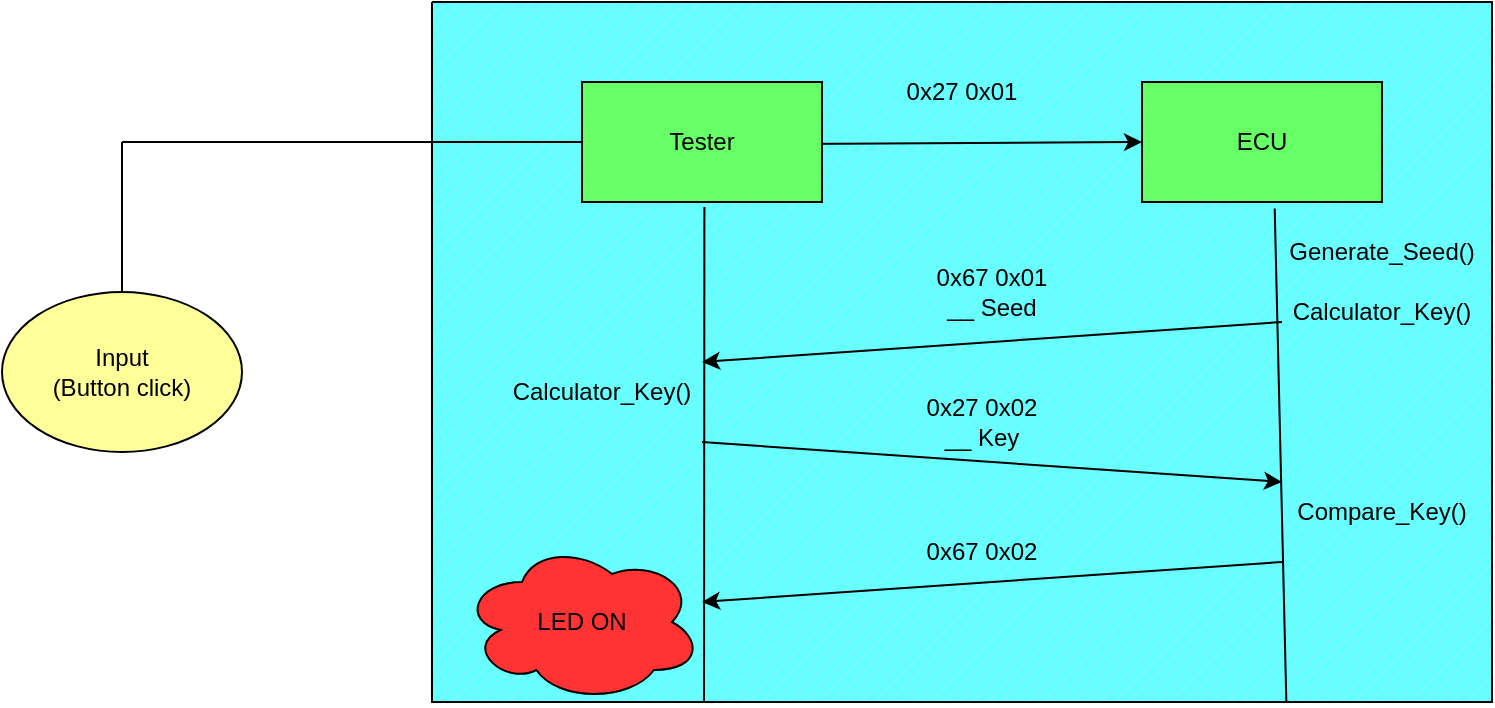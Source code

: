 <mxfile version="21.6.9" type="github">
  <diagram name="Trang-1" id="jjGZZlD5TDZRzaOvytbD">
    <mxGraphModel dx="1196" dy="601" grid="1" gridSize="10" guides="1" tooltips="1" connect="1" arrows="1" fold="1" page="1" pageScale="1" pageWidth="850" pageHeight="1100" math="0" shadow="0">
      <root>
        <mxCell id="0" />
        <mxCell id="1" parent="0" />
        <mxCell id="1ERzfKWdS9oomt9ef0mn-2" value="" style="verticalLabelPosition=bottom;verticalAlign=top;html=1;shape=mxgraph.basic.patternFillRect;fillStyle=diag;step=5;fillStrokeWidth=0.2;fillStrokeColor=#dddddd;fillColor=#66FFFF;" vertex="1" parent="1">
          <mxGeometry x="235" y="170" width="530" height="350" as="geometry" />
        </mxCell>
        <mxCell id="1ERzfKWdS9oomt9ef0mn-3" value="Input&lt;br&gt;(Button click)" style="ellipse;whiteSpace=wrap;html=1;fillColor=#FFFF99;" vertex="1" parent="1">
          <mxGeometry x="20" y="315" width="120" height="80" as="geometry" />
        </mxCell>
        <mxCell id="1ERzfKWdS9oomt9ef0mn-4" value="" style="endArrow=none;html=1;rounded=0;exitX=0.5;exitY=0;exitDx=0;exitDy=0;" edge="1" parent="1" source="1ERzfKWdS9oomt9ef0mn-3">
          <mxGeometry width="50" height="50" relative="1" as="geometry">
            <mxPoint x="400" y="330" as="sourcePoint" />
            <mxPoint x="80" y="240" as="targetPoint" />
          </mxGeometry>
        </mxCell>
        <mxCell id="1ERzfKWdS9oomt9ef0mn-5" value="" style="endArrow=none;html=1;rounded=0;" edge="1" parent="1">
          <mxGeometry width="50" height="50" relative="1" as="geometry">
            <mxPoint x="80" y="240" as="sourcePoint" />
            <mxPoint x="310" y="240" as="targetPoint" />
          </mxGeometry>
        </mxCell>
        <mxCell id="1ERzfKWdS9oomt9ef0mn-8" value="" style="endArrow=classic;html=1;rounded=0;exitX=0.338;exitY=0.203;exitDx=0;exitDy=0;exitPerimeter=0;entryX=0;entryY=0.5;entryDx=0;entryDy=0;" edge="1" parent="1" source="1ERzfKWdS9oomt9ef0mn-2" target="1ERzfKWdS9oomt9ef0mn-11">
          <mxGeometry width="50" height="50" relative="1" as="geometry">
            <mxPoint x="400" y="330" as="sourcePoint" />
            <mxPoint x="450" y="280" as="targetPoint" />
          </mxGeometry>
        </mxCell>
        <mxCell id="1ERzfKWdS9oomt9ef0mn-11" value="ECU" style="rounded=0;whiteSpace=wrap;html=1;fillColor=#66FF66;" vertex="1" parent="1">
          <mxGeometry x="590" y="210" width="120" height="60" as="geometry" />
        </mxCell>
        <mxCell id="1ERzfKWdS9oomt9ef0mn-12" value="Tester" style="rounded=0;whiteSpace=wrap;html=1;fillColor=#66FF66;" vertex="1" parent="1">
          <mxGeometry x="310" y="210" width="120" height="60" as="geometry" />
        </mxCell>
        <mxCell id="1ERzfKWdS9oomt9ef0mn-17" value="" style="endArrow=none;html=1;rounded=0;entryX=0.795;entryY=0.295;entryDx=0;entryDy=0;entryPerimeter=0;exitX=0.806;exitY=1.001;exitDx=0;exitDy=0;exitPerimeter=0;" edge="1" parent="1" source="1ERzfKWdS9oomt9ef0mn-2" target="1ERzfKWdS9oomt9ef0mn-2">
          <mxGeometry width="50" height="50" relative="1" as="geometry">
            <mxPoint x="382" y="530" as="sourcePoint" />
            <mxPoint x="379" y="278" as="targetPoint" />
          </mxGeometry>
        </mxCell>
        <mxCell id="1ERzfKWdS9oomt9ef0mn-18" value="0x27 0x01" style="text;html=1;strokeColor=none;fillColor=none;align=center;verticalAlign=middle;whiteSpace=wrap;rounded=0;" vertex="1" parent="1">
          <mxGeometry x="470" y="200" width="60" height="30" as="geometry" />
        </mxCell>
        <mxCell id="1ERzfKWdS9oomt9ef0mn-19" value="Generate_Seed()" style="text;html=1;strokeColor=none;fillColor=none;align=center;verticalAlign=middle;whiteSpace=wrap;rounded=0;" vertex="1" parent="1">
          <mxGeometry x="680" y="280" width="60" height="30" as="geometry" />
        </mxCell>
        <mxCell id="1ERzfKWdS9oomt9ef0mn-20" value="Calculator_Key()" style="text;html=1;strokeColor=none;fillColor=none;align=center;verticalAlign=middle;whiteSpace=wrap;rounded=0;" vertex="1" parent="1">
          <mxGeometry x="680" y="310" width="60" height="30" as="geometry" />
        </mxCell>
        <mxCell id="1ERzfKWdS9oomt9ef0mn-21" value="" style="endArrow=classic;html=1;rounded=0;" edge="1" parent="1">
          <mxGeometry width="50" height="50" relative="1" as="geometry">
            <mxPoint x="660" y="330" as="sourcePoint" />
            <mxPoint x="370" y="350" as="targetPoint" />
          </mxGeometry>
        </mxCell>
        <mxCell id="1ERzfKWdS9oomt9ef0mn-23" value="0x67 0x01 __ Seed" style="text;html=1;strokeColor=none;fillColor=none;align=center;verticalAlign=middle;whiteSpace=wrap;rounded=0;" vertex="1" parent="1">
          <mxGeometry x="480" y="300" width="70" height="30" as="geometry" />
        </mxCell>
        <mxCell id="1ERzfKWdS9oomt9ef0mn-25" value="" style="endArrow=classic;html=1;rounded=0;" edge="1" parent="1">
          <mxGeometry width="50" height="50" relative="1" as="geometry">
            <mxPoint x="370" y="390" as="sourcePoint" />
            <mxPoint x="660" y="410" as="targetPoint" />
          </mxGeometry>
        </mxCell>
        <mxCell id="1ERzfKWdS9oomt9ef0mn-26" value="0x27 0x02&lt;br&gt;__ Key" style="text;html=1;strokeColor=none;fillColor=none;align=center;verticalAlign=middle;whiteSpace=wrap;rounded=0;" vertex="1" parent="1">
          <mxGeometry x="480" y="365" width="60" height="30" as="geometry" />
        </mxCell>
        <mxCell id="1ERzfKWdS9oomt9ef0mn-27" value="Compare_Key()" style="text;html=1;strokeColor=none;fillColor=none;align=center;verticalAlign=middle;whiteSpace=wrap;rounded=0;" vertex="1" parent="1">
          <mxGeometry x="680" y="410" width="60" height="30" as="geometry" />
        </mxCell>
        <mxCell id="1ERzfKWdS9oomt9ef0mn-28" value="" style="endArrow=none;html=1;rounded=0;entryX=0.257;entryY=0.293;entryDx=0;entryDy=0;entryPerimeter=0;" edge="1" parent="1" target="1ERzfKWdS9oomt9ef0mn-2">
          <mxGeometry width="50" height="50" relative="1" as="geometry">
            <mxPoint x="371" y="520" as="sourcePoint" />
            <mxPoint x="460" y="280" as="targetPoint" />
          </mxGeometry>
        </mxCell>
        <mxCell id="1ERzfKWdS9oomt9ef0mn-29" value="Calculator_Key()" style="text;html=1;strokeColor=none;fillColor=none;align=center;verticalAlign=middle;whiteSpace=wrap;rounded=0;" vertex="1" parent="1">
          <mxGeometry x="290" y="350" width="60" height="30" as="geometry" />
        </mxCell>
        <mxCell id="1ERzfKWdS9oomt9ef0mn-30" value="" style="endArrow=classic;html=1;rounded=0;" edge="1" parent="1">
          <mxGeometry width="50" height="50" relative="1" as="geometry">
            <mxPoint x="660" y="450" as="sourcePoint" />
            <mxPoint x="370" y="470" as="targetPoint" />
          </mxGeometry>
        </mxCell>
        <mxCell id="1ERzfKWdS9oomt9ef0mn-31" value="0x67 0x02" style="text;html=1;strokeColor=none;fillColor=none;align=center;verticalAlign=middle;whiteSpace=wrap;rounded=0;" vertex="1" parent="1">
          <mxGeometry x="480" y="430" width="60" height="30" as="geometry" />
        </mxCell>
        <mxCell id="1ERzfKWdS9oomt9ef0mn-32" value="LED ON" style="ellipse;shape=cloud;whiteSpace=wrap;html=1;fillColor=#FF3333;" vertex="1" parent="1">
          <mxGeometry x="250" y="440" width="120" height="80" as="geometry" />
        </mxCell>
      </root>
    </mxGraphModel>
  </diagram>
</mxfile>
